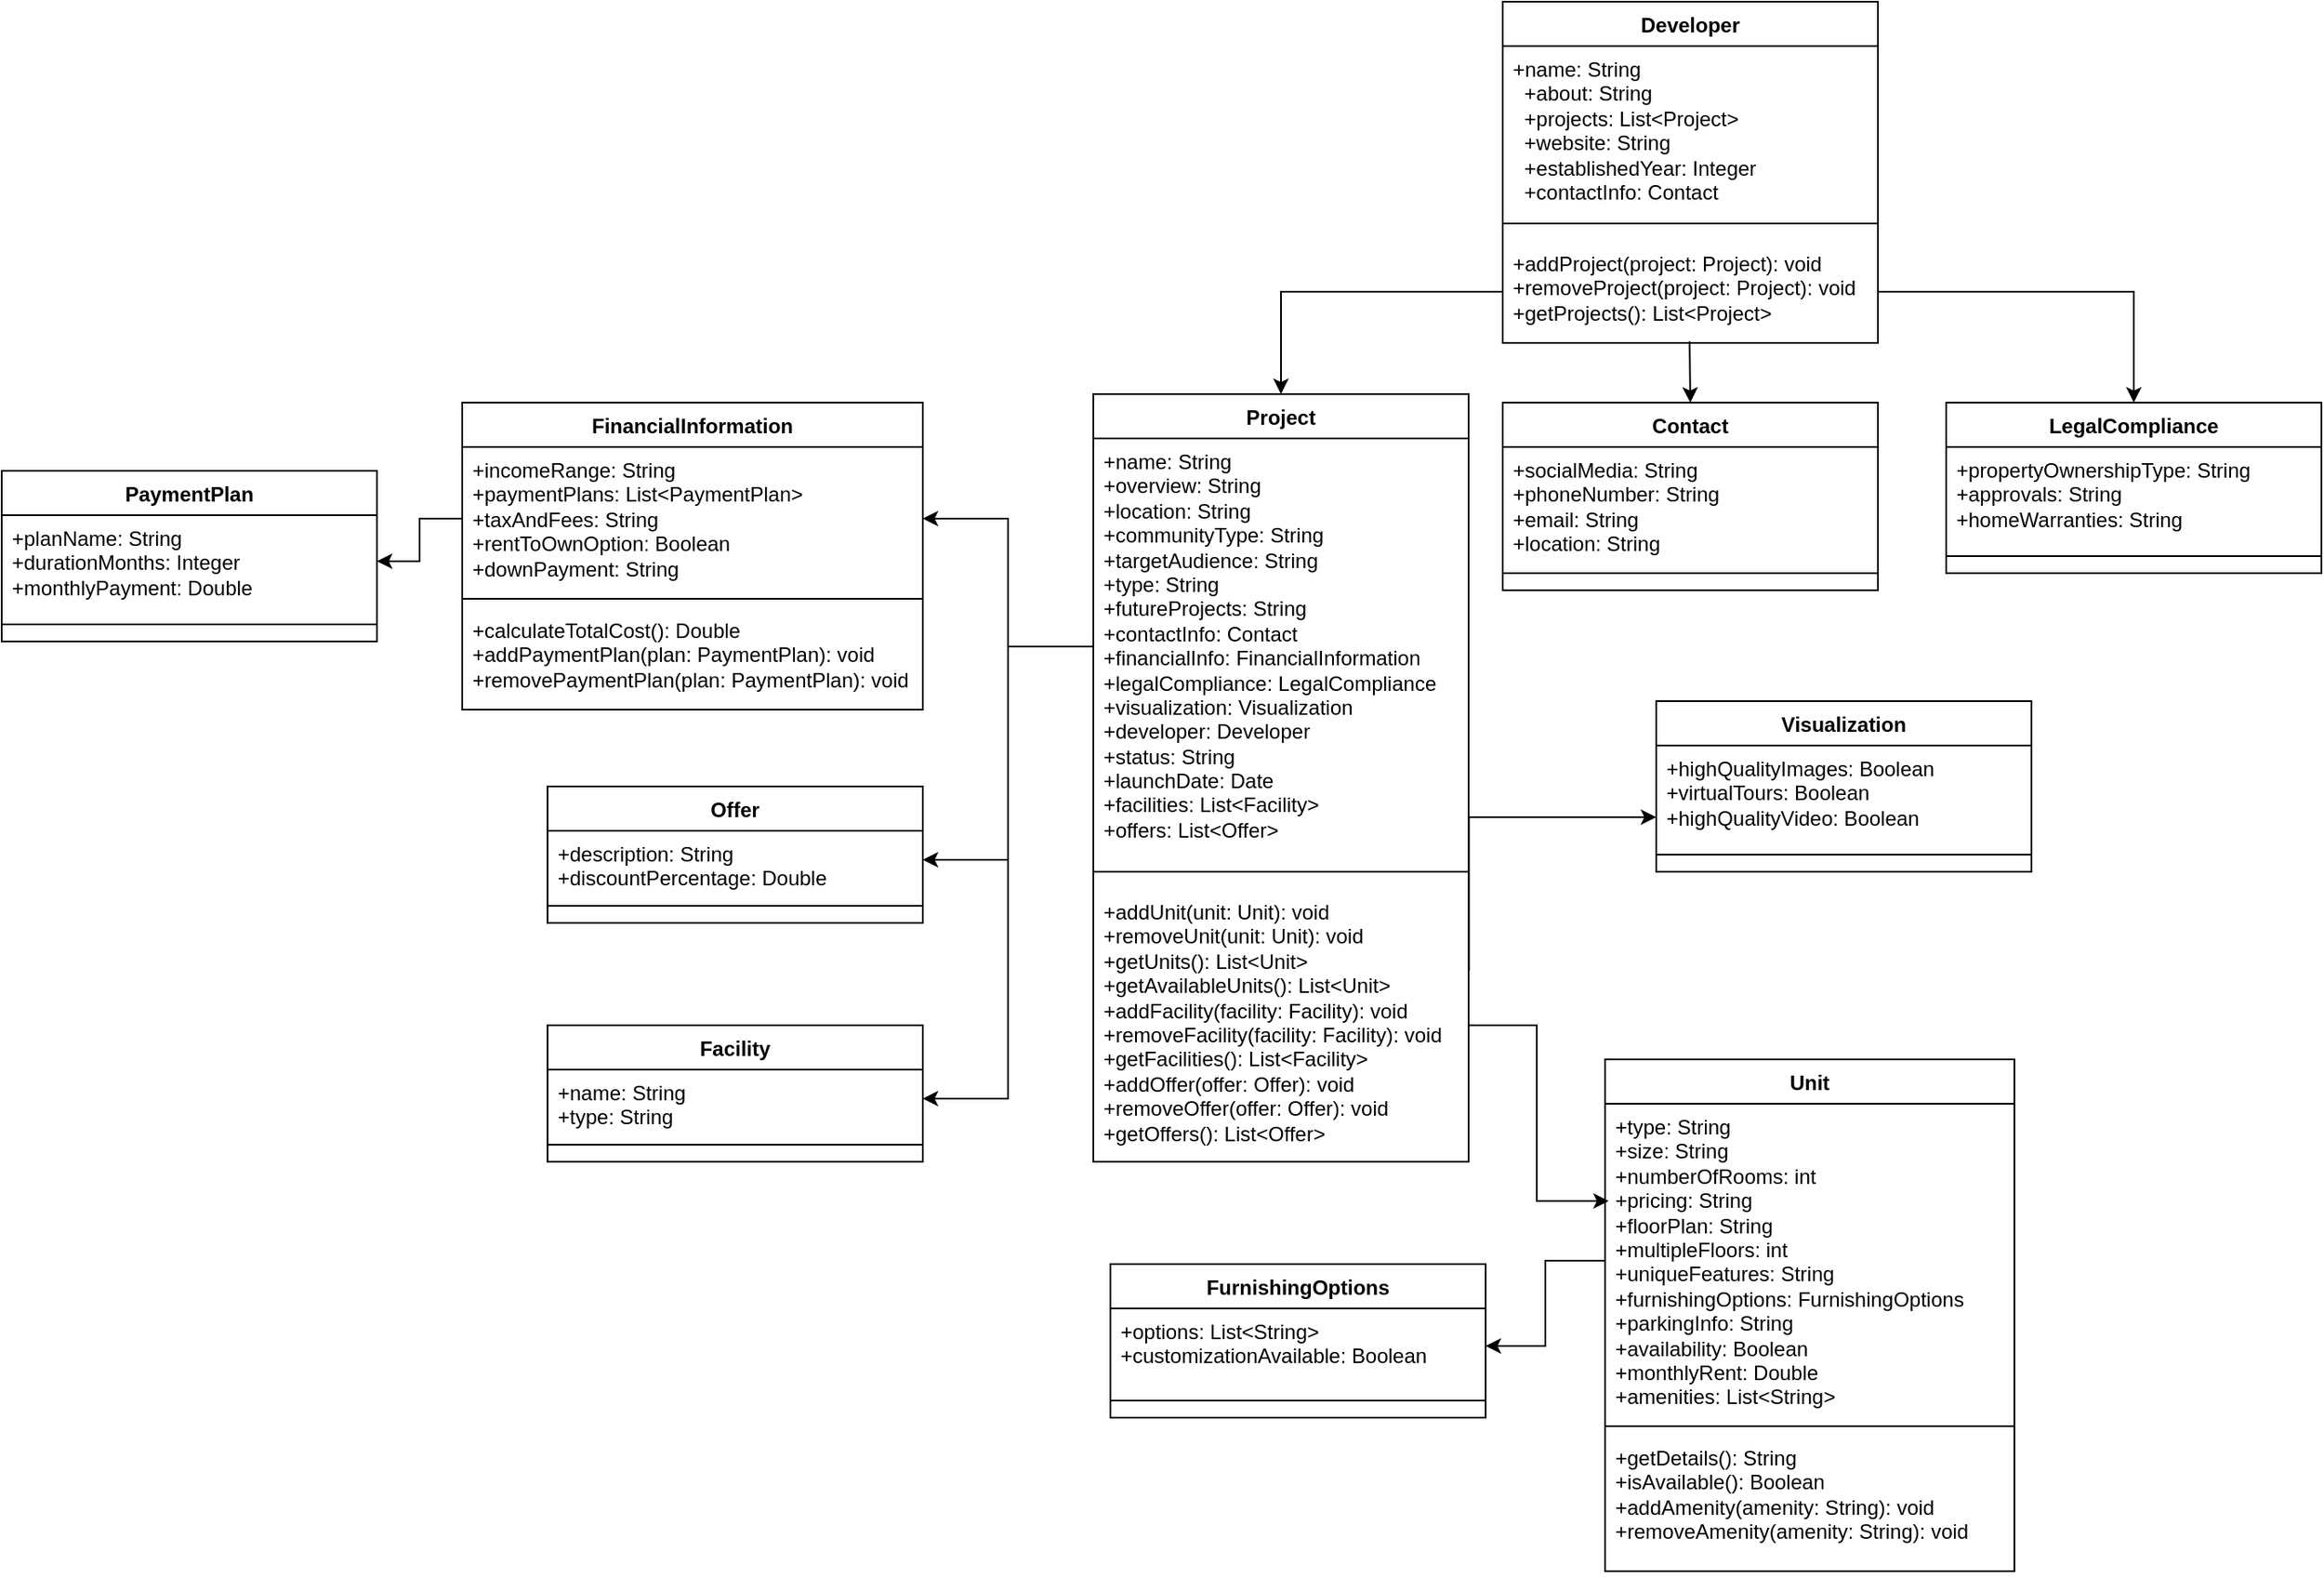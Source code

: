 <mxfile version="26.0.11">
  <diagram name="Page-1" id="NpxcM9K_v2as9XAbg53r">
    <mxGraphModel dx="2438" dy="892" grid="1" gridSize="10" guides="1" tooltips="1" connect="1" arrows="1" fold="1" page="1" pageScale="1" pageWidth="850" pageHeight="1100" math="0" shadow="0">
      <root>
        <mxCell id="0" />
        <mxCell id="1" parent="0" />
        <mxCell id="shOGM0FsH-sXYFc63LPc-6" value="Developer" style="swimlane;fontStyle=1;align=center;verticalAlign=top;childLayout=stackLayout;horizontal=1;startSize=26;horizontalStack=0;resizeParent=1;resizeParentMax=0;resizeLast=0;collapsible=1;marginBottom=0;whiteSpace=wrap;html=1;" vertex="1" parent="1">
          <mxGeometry x="150" y="320" width="220" height="200" as="geometry" />
        </mxCell>
        <mxCell id="shOGM0FsH-sXYFc63LPc-7" value="&lt;div&gt;+name: String&lt;/div&gt;&lt;div&gt;&amp;nbsp; +about: String&lt;/div&gt;&lt;div&gt;&amp;nbsp; +projects: List&amp;lt;Project&amp;gt;&lt;/div&gt;&lt;div&gt;&amp;nbsp; +website: String&lt;/div&gt;&lt;div&gt;&amp;nbsp; +establishedYear: Integer&lt;/div&gt;&lt;div&gt;&amp;nbsp; +contactInfo: Contact&lt;/div&gt;" style="text;strokeColor=none;fillColor=none;align=left;verticalAlign=top;spacingLeft=4;spacingRight=4;overflow=hidden;rotatable=0;points=[[0,0.5],[1,0.5]];portConstraint=eastwest;whiteSpace=wrap;html=1;" vertex="1" parent="shOGM0FsH-sXYFc63LPc-6">
          <mxGeometry y="26" width="220" height="94" as="geometry" />
        </mxCell>
        <mxCell id="shOGM0FsH-sXYFc63LPc-8" value="" style="line;strokeWidth=1;fillColor=none;align=left;verticalAlign=middle;spacingTop=-1;spacingLeft=3;spacingRight=3;rotatable=0;labelPosition=right;points=[];portConstraint=eastwest;strokeColor=inherit;" vertex="1" parent="shOGM0FsH-sXYFc63LPc-6">
          <mxGeometry y="120" width="220" height="20" as="geometry" />
        </mxCell>
        <mxCell id="shOGM0FsH-sXYFc63LPc-9" value="&lt;div&gt;+addProject(project: Project): void&lt;/div&gt;&lt;div&gt;+removeProject(project: Project): void&lt;/div&gt;&lt;div&gt;+getProjects(): List&amp;lt;Project&amp;gt;&lt;/div&gt;" style="text;strokeColor=none;fillColor=none;align=left;verticalAlign=top;spacingLeft=4;spacingRight=4;overflow=hidden;rotatable=0;points=[[0,0.5],[1,0.5]];portConstraint=eastwest;whiteSpace=wrap;html=1;" vertex="1" parent="shOGM0FsH-sXYFc63LPc-6">
          <mxGeometry y="140" width="220" height="60" as="geometry" />
        </mxCell>
        <mxCell id="shOGM0FsH-sXYFc63LPc-10" value="Project" style="swimlane;fontStyle=1;align=center;verticalAlign=top;childLayout=stackLayout;horizontal=1;startSize=26;horizontalStack=0;resizeParent=1;resizeParentMax=0;resizeLast=0;collapsible=1;marginBottom=0;whiteSpace=wrap;html=1;" vertex="1" parent="1">
          <mxGeometry x="-90" y="550" width="220" height="450" as="geometry" />
        </mxCell>
        <mxCell id="shOGM0FsH-sXYFc63LPc-11" value="&lt;div&gt;+name: String&lt;/div&gt;&lt;div&gt;+overview: String&lt;/div&gt;&lt;div&gt;+location: String&lt;/div&gt;&lt;div&gt;+communityType: String&lt;/div&gt;&lt;div&gt;+targetAudience: String&lt;/div&gt;&lt;div&gt;+type: String&lt;/div&gt;&lt;div&gt;+futureProjects: String&lt;/div&gt;&lt;div&gt;+contactInfo: Contact&lt;/div&gt;&lt;div&gt;+financialInfo: FinancialInformation&lt;/div&gt;&lt;div&gt;+legalCompliance: LegalCompliance&lt;/div&gt;&lt;div&gt;+visualization: Visualization&lt;/div&gt;&lt;div&gt;+developer: Developer&lt;/div&gt;&lt;div&gt;+status: String&lt;/div&gt;&lt;div&gt;+launchDate: Date&lt;/div&gt;&lt;div&gt;+facilities: List&amp;lt;Facility&amp;gt;&lt;/div&gt;&lt;div&gt;+offers: List&amp;lt;Offer&amp;gt;&lt;/div&gt;" style="text;strokeColor=none;fillColor=none;align=left;verticalAlign=top;spacingLeft=4;spacingRight=4;overflow=hidden;rotatable=0;points=[[0,0.5],[1,0.5]];portConstraint=eastwest;whiteSpace=wrap;html=1;" vertex="1" parent="shOGM0FsH-sXYFc63LPc-10">
          <mxGeometry y="26" width="220" height="244" as="geometry" />
        </mxCell>
        <mxCell id="shOGM0FsH-sXYFc63LPc-12" value="" style="line;strokeWidth=1;fillColor=none;align=left;verticalAlign=middle;spacingTop=-1;spacingLeft=3;spacingRight=3;rotatable=0;labelPosition=right;points=[];portConstraint=eastwest;strokeColor=inherit;" vertex="1" parent="shOGM0FsH-sXYFc63LPc-10">
          <mxGeometry y="270" width="220" height="20" as="geometry" />
        </mxCell>
        <mxCell id="shOGM0FsH-sXYFc63LPc-13" value="&lt;div&gt;+addUnit(unit: Unit): void&lt;/div&gt;&lt;div&gt;+removeUnit(unit: Unit): void&lt;/div&gt;&lt;div&gt;+getUnits(): List&amp;lt;Unit&amp;gt;&lt;/div&gt;&lt;div&gt;+getAvailableUnits(): List&amp;lt;Unit&amp;gt;&lt;/div&gt;&lt;div&gt;+addFacility(facility: Facility): void&lt;/div&gt;&lt;div&gt;+removeFacility(facility: Facility): void&lt;/div&gt;&lt;div&gt;+getFacilities(): List&amp;lt;Facility&amp;gt;&lt;/div&gt;&lt;div&gt;+addOffer(offer: Offer): void&lt;/div&gt;&lt;div&gt;+removeOffer(offer: Offer): void&lt;/div&gt;&lt;div&gt;+getOffers(): List&amp;lt;Offer&amp;gt;&lt;/div&gt;" style="text;strokeColor=none;fillColor=none;align=left;verticalAlign=top;spacingLeft=4;spacingRight=4;overflow=hidden;rotatable=0;points=[[0,0.5],[1,0.5]];portConstraint=eastwest;whiteSpace=wrap;html=1;" vertex="1" parent="shOGM0FsH-sXYFc63LPc-10">
          <mxGeometry y="290" width="220" height="160" as="geometry" />
        </mxCell>
        <mxCell id="shOGM0FsH-sXYFc63LPc-14" value="Unit" style="swimlane;fontStyle=1;align=center;verticalAlign=top;childLayout=stackLayout;horizontal=1;startSize=26;horizontalStack=0;resizeParent=1;resizeParentMax=0;resizeLast=0;collapsible=1;marginBottom=0;whiteSpace=wrap;html=1;" vertex="1" parent="1">
          <mxGeometry x="210" y="940" width="240" height="300" as="geometry" />
        </mxCell>
        <mxCell id="shOGM0FsH-sXYFc63LPc-15" value="&lt;div&gt;+type: String&lt;/div&gt;&lt;div&gt;+size: String&lt;/div&gt;&lt;div&gt;+numberOfRooms: int&lt;/div&gt;&lt;div&gt;+pricing: String&lt;/div&gt;&lt;div&gt;+floorPlan: String&lt;/div&gt;&lt;div&gt;+multipleFloors: int&lt;/div&gt;&lt;div&gt;+uniqueFeatures: String&lt;/div&gt;&lt;div&gt;+furnishingOptions: FurnishingOptions &lt;/div&gt;&lt;div&gt;+parkingInfo: String&lt;/div&gt;&lt;div&gt;+availability: Boolean&lt;/div&gt;&lt;div&gt;+monthlyRent: Double&lt;/div&gt;&lt;div&gt;+amenities: List&amp;lt;String&amp;gt;&lt;/div&gt;" style="text;strokeColor=none;fillColor=none;align=left;verticalAlign=top;spacingLeft=4;spacingRight=4;overflow=hidden;rotatable=0;points=[[0,0.5],[1,0.5]];portConstraint=eastwest;whiteSpace=wrap;html=1;" vertex="1" parent="shOGM0FsH-sXYFc63LPc-14">
          <mxGeometry y="26" width="240" height="184" as="geometry" />
        </mxCell>
        <mxCell id="shOGM0FsH-sXYFc63LPc-16" value="" style="line;strokeWidth=1;fillColor=none;align=left;verticalAlign=middle;spacingTop=-1;spacingLeft=3;spacingRight=3;rotatable=0;labelPosition=right;points=[];portConstraint=eastwest;strokeColor=inherit;" vertex="1" parent="shOGM0FsH-sXYFc63LPc-14">
          <mxGeometry y="210" width="240" height="10" as="geometry" />
        </mxCell>
        <mxCell id="shOGM0FsH-sXYFc63LPc-17" value="&lt;div&gt;+getDetails(): String&lt;/div&gt;&lt;div&gt;+isAvailable(): Boolean&lt;/div&gt;&lt;div&gt;+addAmenity(amenity: String): void&lt;/div&gt;&lt;div&gt;+removeAmenity(amenity: String): void&lt;/div&gt;" style="text;strokeColor=none;fillColor=none;align=left;verticalAlign=top;spacingLeft=4;spacingRight=4;overflow=hidden;rotatable=0;points=[[0,0.5],[1,0.5]];portConstraint=eastwest;whiteSpace=wrap;html=1;" vertex="1" parent="shOGM0FsH-sXYFc63LPc-14">
          <mxGeometry y="220" width="240" height="80" as="geometry" />
        </mxCell>
        <mxCell id="shOGM0FsH-sXYFc63LPc-18" value="FinancialInformation" style="swimlane;fontStyle=1;align=center;verticalAlign=top;childLayout=stackLayout;horizontal=1;startSize=26;horizontalStack=0;resizeParent=1;resizeParentMax=0;resizeLast=0;collapsible=1;marginBottom=0;whiteSpace=wrap;html=1;" vertex="1" parent="1">
          <mxGeometry x="-460" y="555" width="270" height="180" as="geometry" />
        </mxCell>
        <mxCell id="shOGM0FsH-sXYFc63LPc-19" value="&lt;div&gt;+incomeRange: String&lt;/div&gt;&lt;div&gt;+paymentPlans: List&amp;lt;PaymentPlan&amp;gt;&lt;/div&gt;&lt;div&gt;+taxAndFees: String&lt;/div&gt;&lt;div&gt;+rentToOwnOption: Boolean&lt;/div&gt;&lt;div&gt;+downPayment: String&lt;/div&gt;" style="text;strokeColor=none;fillColor=none;align=left;verticalAlign=top;spacingLeft=4;spacingRight=4;overflow=hidden;rotatable=0;points=[[0,0.5],[1,0.5]];portConstraint=eastwest;whiteSpace=wrap;html=1;" vertex="1" parent="shOGM0FsH-sXYFc63LPc-18">
          <mxGeometry y="26" width="270" height="84" as="geometry" />
        </mxCell>
        <mxCell id="shOGM0FsH-sXYFc63LPc-20" value="" style="line;strokeWidth=1;fillColor=none;align=left;verticalAlign=middle;spacingTop=-1;spacingLeft=3;spacingRight=3;rotatable=0;labelPosition=right;points=[];portConstraint=eastwest;strokeColor=inherit;" vertex="1" parent="shOGM0FsH-sXYFc63LPc-18">
          <mxGeometry y="110" width="270" height="10" as="geometry" />
        </mxCell>
        <mxCell id="shOGM0FsH-sXYFc63LPc-47" value="&lt;div&gt;+calculateTotalCost(): Double&lt;/div&gt;&lt;div&gt;+addPaymentPlan(plan: PaymentPlan): void&lt;/div&gt;&lt;div&gt;+removePaymentPlan(plan: PaymentPlan): void&lt;/div&gt;" style="text;strokeColor=none;fillColor=none;align=left;verticalAlign=top;spacingLeft=4;spacingRight=4;overflow=hidden;rotatable=0;points=[[0,0.5],[1,0.5]];portConstraint=eastwest;whiteSpace=wrap;html=1;" vertex="1" parent="shOGM0FsH-sXYFc63LPc-18">
          <mxGeometry y="120" width="270" height="60" as="geometry" />
        </mxCell>
        <mxCell id="shOGM0FsH-sXYFc63LPc-22" value="LegalCompliance" style="swimlane;fontStyle=1;align=center;verticalAlign=top;childLayout=stackLayout;horizontal=1;startSize=26;horizontalStack=0;resizeParent=1;resizeParentMax=0;resizeLast=0;collapsible=1;marginBottom=0;whiteSpace=wrap;html=1;" vertex="1" parent="1">
          <mxGeometry x="410" y="555" width="220" height="100" as="geometry" />
        </mxCell>
        <mxCell id="shOGM0FsH-sXYFc63LPc-23" value="&lt;div&gt;+propertyOwnershipType: String&lt;/div&gt;&lt;div&gt;+approvals: String&lt;/div&gt;&lt;div&gt;+homeWarranties: String&lt;/div&gt;" style="text;strokeColor=none;fillColor=none;align=left;verticalAlign=top;spacingLeft=4;spacingRight=4;overflow=hidden;rotatable=0;points=[[0,0.5],[1,0.5]];portConstraint=eastwest;whiteSpace=wrap;html=1;" vertex="1" parent="shOGM0FsH-sXYFc63LPc-22">
          <mxGeometry y="26" width="220" height="54" as="geometry" />
        </mxCell>
        <mxCell id="shOGM0FsH-sXYFc63LPc-24" value="" style="line;strokeWidth=1;fillColor=none;align=left;verticalAlign=middle;spacingTop=-1;spacingLeft=3;spacingRight=3;rotatable=0;labelPosition=right;points=[];portConstraint=eastwest;strokeColor=inherit;" vertex="1" parent="shOGM0FsH-sXYFc63LPc-22">
          <mxGeometry y="80" width="220" height="20" as="geometry" />
        </mxCell>
        <mxCell id="shOGM0FsH-sXYFc63LPc-25" value="Visualization" style="swimlane;fontStyle=1;align=center;verticalAlign=top;childLayout=stackLayout;horizontal=1;startSize=26;horizontalStack=0;resizeParent=1;resizeParentMax=0;resizeLast=0;collapsible=1;marginBottom=0;whiteSpace=wrap;html=1;" vertex="1" parent="1">
          <mxGeometry x="240" y="730" width="220" height="100" as="geometry" />
        </mxCell>
        <mxCell id="shOGM0FsH-sXYFc63LPc-26" value="&lt;div&gt;+highQualityImages: Boolean&lt;/div&gt;&lt;div&gt;+virtualTours: Boolean&lt;/div&gt;&lt;div&gt;+highQualityVideo: Boolean&lt;/div&gt;" style="text;strokeColor=none;fillColor=none;align=left;verticalAlign=top;spacingLeft=4;spacingRight=4;overflow=hidden;rotatable=0;points=[[0,0.5],[1,0.5]];portConstraint=eastwest;whiteSpace=wrap;html=1;" vertex="1" parent="shOGM0FsH-sXYFc63LPc-25">
          <mxGeometry y="26" width="220" height="54" as="geometry" />
        </mxCell>
        <mxCell id="shOGM0FsH-sXYFc63LPc-27" value="" style="line;strokeWidth=1;fillColor=none;align=left;verticalAlign=middle;spacingTop=-1;spacingLeft=3;spacingRight=3;rotatable=0;labelPosition=right;points=[];portConstraint=eastwest;strokeColor=inherit;" vertex="1" parent="shOGM0FsH-sXYFc63LPc-25">
          <mxGeometry y="80" width="220" height="20" as="geometry" />
        </mxCell>
        <mxCell id="shOGM0FsH-sXYFc63LPc-28" value="Contact" style="swimlane;fontStyle=1;align=center;verticalAlign=top;childLayout=stackLayout;horizontal=1;startSize=26;horizontalStack=0;resizeParent=1;resizeParentMax=0;resizeLast=0;collapsible=1;marginBottom=0;whiteSpace=wrap;html=1;" vertex="1" parent="1">
          <mxGeometry x="150" y="555" width="220" height="110" as="geometry" />
        </mxCell>
        <mxCell id="shOGM0FsH-sXYFc63LPc-29" value="&lt;div&gt;+socialMedia: String&lt;/div&gt;&lt;div&gt;+phoneNumber: String&lt;/div&gt;&lt;div&gt;+email: String&lt;/div&gt;&lt;div&gt;+location: String&lt;/div&gt;" style="text;strokeColor=none;fillColor=none;align=left;verticalAlign=top;spacingLeft=4;spacingRight=4;overflow=hidden;rotatable=0;points=[[0,0.5],[1,0.5]];portConstraint=eastwest;whiteSpace=wrap;html=1;" vertex="1" parent="shOGM0FsH-sXYFc63LPc-28">
          <mxGeometry y="26" width="220" height="64" as="geometry" />
        </mxCell>
        <mxCell id="shOGM0FsH-sXYFc63LPc-30" value="" style="line;strokeWidth=1;fillColor=none;align=left;verticalAlign=middle;spacingTop=-1;spacingLeft=3;spacingRight=3;rotatable=0;labelPosition=right;points=[];portConstraint=eastwest;strokeColor=inherit;" vertex="1" parent="shOGM0FsH-sXYFc63LPc-28">
          <mxGeometry y="90" width="220" height="20" as="geometry" />
        </mxCell>
        <mxCell id="shOGM0FsH-sXYFc63LPc-33" style="edgeStyle=orthogonalEdgeStyle;rounded=0;orthogonalLoop=1;jettySize=auto;html=1;exitX=0;exitY=0.5;exitDx=0;exitDy=0;entryX=0.5;entryY=0;entryDx=0;entryDy=0;" edge="1" parent="1" source="shOGM0FsH-sXYFc63LPc-9" target="shOGM0FsH-sXYFc63LPc-10">
          <mxGeometry relative="1" as="geometry" />
        </mxCell>
        <mxCell id="shOGM0FsH-sXYFc63LPc-34" style="edgeStyle=orthogonalEdgeStyle;rounded=0;orthogonalLoop=1;jettySize=auto;html=1;exitX=1;exitY=0.5;exitDx=0;exitDy=0;entryX=0.5;entryY=0;entryDx=0;entryDy=0;" edge="1" parent="1" source="shOGM0FsH-sXYFc63LPc-9" target="shOGM0FsH-sXYFc63LPc-22">
          <mxGeometry relative="1" as="geometry" />
        </mxCell>
        <mxCell id="shOGM0FsH-sXYFc63LPc-36" style="edgeStyle=orthogonalEdgeStyle;rounded=0;orthogonalLoop=1;jettySize=auto;html=1;exitX=0.498;exitY=0.985;exitDx=0;exitDy=0;entryX=0.5;entryY=0;entryDx=0;entryDy=0;exitPerimeter=0;" edge="1" parent="1" source="shOGM0FsH-sXYFc63LPc-9" target="shOGM0FsH-sXYFc63LPc-28">
          <mxGeometry relative="1" as="geometry" />
        </mxCell>
        <mxCell id="shOGM0FsH-sXYFc63LPc-38" style="edgeStyle=orthogonalEdgeStyle;rounded=0;orthogonalLoop=1;jettySize=auto;html=1;exitX=1.001;exitY=0.3;exitDx=0;exitDy=0;exitPerimeter=0;" edge="1" parent="1" source="shOGM0FsH-sXYFc63LPc-13" target="shOGM0FsH-sXYFc63LPc-26">
          <mxGeometry relative="1" as="geometry">
            <Array as="points">
              <mxPoint x="200" y="798" />
              <mxPoint x="200" y="798" />
            </Array>
          </mxGeometry>
        </mxCell>
        <mxCell id="shOGM0FsH-sXYFc63LPc-48" style="edgeStyle=orthogonalEdgeStyle;rounded=0;orthogonalLoop=1;jettySize=auto;html=1;exitX=1;exitY=0.5;exitDx=0;exitDy=0;entryX=0.009;entryY=0.31;entryDx=0;entryDy=0;entryPerimeter=0;" edge="1" parent="1" source="shOGM0FsH-sXYFc63LPc-13" target="shOGM0FsH-sXYFc63LPc-15">
          <mxGeometry relative="1" as="geometry" />
        </mxCell>
        <mxCell id="shOGM0FsH-sXYFc63LPc-49" value="Facility" style="swimlane;fontStyle=1;align=center;verticalAlign=top;childLayout=stackLayout;horizontal=1;startSize=26;horizontalStack=0;resizeParent=1;resizeParentMax=0;resizeLast=0;collapsible=1;marginBottom=0;whiteSpace=wrap;html=1;" vertex="1" parent="1">
          <mxGeometry x="-410" y="920" width="220" height="80" as="geometry" />
        </mxCell>
        <mxCell id="shOGM0FsH-sXYFc63LPc-50" value="&lt;div&gt;+name: String&lt;/div&gt;&lt;div&gt;+type: String&lt;/div&gt;" style="text;strokeColor=none;fillColor=none;align=left;verticalAlign=top;spacingLeft=4;spacingRight=4;overflow=hidden;rotatable=0;points=[[0,0.5],[1,0.5]];portConstraint=eastwest;whiteSpace=wrap;html=1;" vertex="1" parent="shOGM0FsH-sXYFc63LPc-49">
          <mxGeometry y="26" width="220" height="34" as="geometry" />
        </mxCell>
        <mxCell id="shOGM0FsH-sXYFc63LPc-51" value="" style="line;strokeWidth=1;fillColor=none;align=left;verticalAlign=middle;spacingTop=-1;spacingLeft=3;spacingRight=3;rotatable=0;labelPosition=right;points=[];portConstraint=eastwest;strokeColor=inherit;" vertex="1" parent="shOGM0FsH-sXYFc63LPc-49">
          <mxGeometry y="60" width="220" height="20" as="geometry" />
        </mxCell>
        <mxCell id="shOGM0FsH-sXYFc63LPc-52" value="Offer" style="swimlane;fontStyle=1;align=center;verticalAlign=top;childLayout=stackLayout;horizontal=1;startSize=26;horizontalStack=0;resizeParent=1;resizeParentMax=0;resizeLast=0;collapsible=1;marginBottom=0;whiteSpace=wrap;html=1;" vertex="1" parent="1">
          <mxGeometry x="-410" y="780" width="220" height="80" as="geometry" />
        </mxCell>
        <mxCell id="shOGM0FsH-sXYFc63LPc-53" value="&lt;div&gt;+description: String&lt;/div&gt;&lt;div&gt;+discountPercentage: Double&lt;/div&gt;" style="text;strokeColor=none;fillColor=none;align=left;verticalAlign=top;spacingLeft=4;spacingRight=4;overflow=hidden;rotatable=0;points=[[0,0.5],[1,0.5]];portConstraint=eastwest;whiteSpace=wrap;html=1;" vertex="1" parent="shOGM0FsH-sXYFc63LPc-52">
          <mxGeometry y="26" width="220" height="34" as="geometry" />
        </mxCell>
        <mxCell id="shOGM0FsH-sXYFc63LPc-54" value="" style="line;strokeWidth=1;fillColor=none;align=left;verticalAlign=middle;spacingTop=-1;spacingLeft=3;spacingRight=3;rotatable=0;labelPosition=right;points=[];portConstraint=eastwest;strokeColor=inherit;" vertex="1" parent="shOGM0FsH-sXYFc63LPc-52">
          <mxGeometry y="60" width="220" height="20" as="geometry" />
        </mxCell>
        <mxCell id="shOGM0FsH-sXYFc63LPc-55" value="PaymentPlan" style="swimlane;fontStyle=1;align=center;verticalAlign=top;childLayout=stackLayout;horizontal=1;startSize=26;horizontalStack=0;resizeParent=1;resizeParentMax=0;resizeLast=0;collapsible=1;marginBottom=0;whiteSpace=wrap;html=1;" vertex="1" parent="1">
          <mxGeometry x="-730" y="595" width="220" height="100" as="geometry" />
        </mxCell>
        <mxCell id="shOGM0FsH-sXYFc63LPc-56" value="&lt;div&gt;+planName: String&lt;/div&gt;&lt;div&gt;+durationMonths: Integer&lt;/div&gt;&lt;div&gt;+monthlyPayment: Double&lt;/div&gt;" style="text;strokeColor=none;fillColor=none;align=left;verticalAlign=top;spacingLeft=4;spacingRight=4;overflow=hidden;rotatable=0;points=[[0,0.5],[1,0.5]];portConstraint=eastwest;whiteSpace=wrap;html=1;" vertex="1" parent="shOGM0FsH-sXYFc63LPc-55">
          <mxGeometry y="26" width="220" height="54" as="geometry" />
        </mxCell>
        <mxCell id="shOGM0FsH-sXYFc63LPc-57" value="" style="line;strokeWidth=1;fillColor=none;align=left;verticalAlign=middle;spacingTop=-1;spacingLeft=3;spacingRight=3;rotatable=0;labelPosition=right;points=[];portConstraint=eastwest;strokeColor=inherit;" vertex="1" parent="shOGM0FsH-sXYFc63LPc-55">
          <mxGeometry y="80" width="220" height="20" as="geometry" />
        </mxCell>
        <mxCell id="shOGM0FsH-sXYFc63LPc-58" style="edgeStyle=orthogonalEdgeStyle;rounded=0;orthogonalLoop=1;jettySize=auto;html=1;exitX=0;exitY=0.5;exitDx=0;exitDy=0;entryX=1;entryY=0.5;entryDx=0;entryDy=0;" edge="1" parent="1" source="shOGM0FsH-sXYFc63LPc-19" target="shOGM0FsH-sXYFc63LPc-56">
          <mxGeometry relative="1" as="geometry" />
        </mxCell>
        <mxCell id="shOGM0FsH-sXYFc63LPc-59" style="edgeStyle=orthogonalEdgeStyle;rounded=0;orthogonalLoop=1;jettySize=auto;html=1;exitX=0;exitY=0.5;exitDx=0;exitDy=0;" edge="1" parent="1" source="shOGM0FsH-sXYFc63LPc-11" target="shOGM0FsH-sXYFc63LPc-19">
          <mxGeometry relative="1" as="geometry" />
        </mxCell>
        <mxCell id="shOGM0FsH-sXYFc63LPc-60" style="edgeStyle=orthogonalEdgeStyle;rounded=0;orthogonalLoop=1;jettySize=auto;html=1;exitX=0;exitY=0.5;exitDx=0;exitDy=0;entryX=1;entryY=0.5;entryDx=0;entryDy=0;" edge="1" parent="1" source="shOGM0FsH-sXYFc63LPc-11" target="shOGM0FsH-sXYFc63LPc-53">
          <mxGeometry relative="1" as="geometry" />
        </mxCell>
        <mxCell id="shOGM0FsH-sXYFc63LPc-61" style="edgeStyle=orthogonalEdgeStyle;rounded=0;orthogonalLoop=1;jettySize=auto;html=1;exitX=0;exitY=0.5;exitDx=0;exitDy=0;entryX=1;entryY=0.5;entryDx=0;entryDy=0;" edge="1" parent="1" source="shOGM0FsH-sXYFc63LPc-11" target="shOGM0FsH-sXYFc63LPc-50">
          <mxGeometry relative="1" as="geometry" />
        </mxCell>
        <mxCell id="shOGM0FsH-sXYFc63LPc-62" value="FurnishingOptions " style="swimlane;fontStyle=1;align=center;verticalAlign=top;childLayout=stackLayout;horizontal=1;startSize=26;horizontalStack=0;resizeParent=1;resizeParentMax=0;resizeLast=0;collapsible=1;marginBottom=0;whiteSpace=wrap;html=1;" vertex="1" parent="1">
          <mxGeometry x="-80" y="1060" width="220" height="90" as="geometry" />
        </mxCell>
        <mxCell id="shOGM0FsH-sXYFc63LPc-63" value="+options: List&amp;lt;String&amp;gt;&lt;br/&gt;  +customizationAvailable: Boolean" style="text;strokeColor=none;fillColor=none;align=left;verticalAlign=top;spacingLeft=4;spacingRight=4;overflow=hidden;rotatable=0;points=[[0,0.5],[1,0.5]];portConstraint=eastwest;whiteSpace=wrap;html=1;" vertex="1" parent="shOGM0FsH-sXYFc63LPc-62">
          <mxGeometry y="26" width="220" height="44" as="geometry" />
        </mxCell>
        <mxCell id="shOGM0FsH-sXYFc63LPc-64" value="" style="line;strokeWidth=1;fillColor=none;align=left;verticalAlign=middle;spacingTop=-1;spacingLeft=3;spacingRight=3;rotatable=0;labelPosition=right;points=[];portConstraint=eastwest;strokeColor=inherit;" vertex="1" parent="shOGM0FsH-sXYFc63LPc-62">
          <mxGeometry y="70" width="220" height="20" as="geometry" />
        </mxCell>
        <mxCell id="shOGM0FsH-sXYFc63LPc-65" style="edgeStyle=orthogonalEdgeStyle;rounded=0;orthogonalLoop=1;jettySize=auto;html=1;exitX=0;exitY=0.5;exitDx=0;exitDy=0;" edge="1" parent="1" source="shOGM0FsH-sXYFc63LPc-15" target="shOGM0FsH-sXYFc63LPc-63">
          <mxGeometry relative="1" as="geometry" />
        </mxCell>
      </root>
    </mxGraphModel>
  </diagram>
</mxfile>
